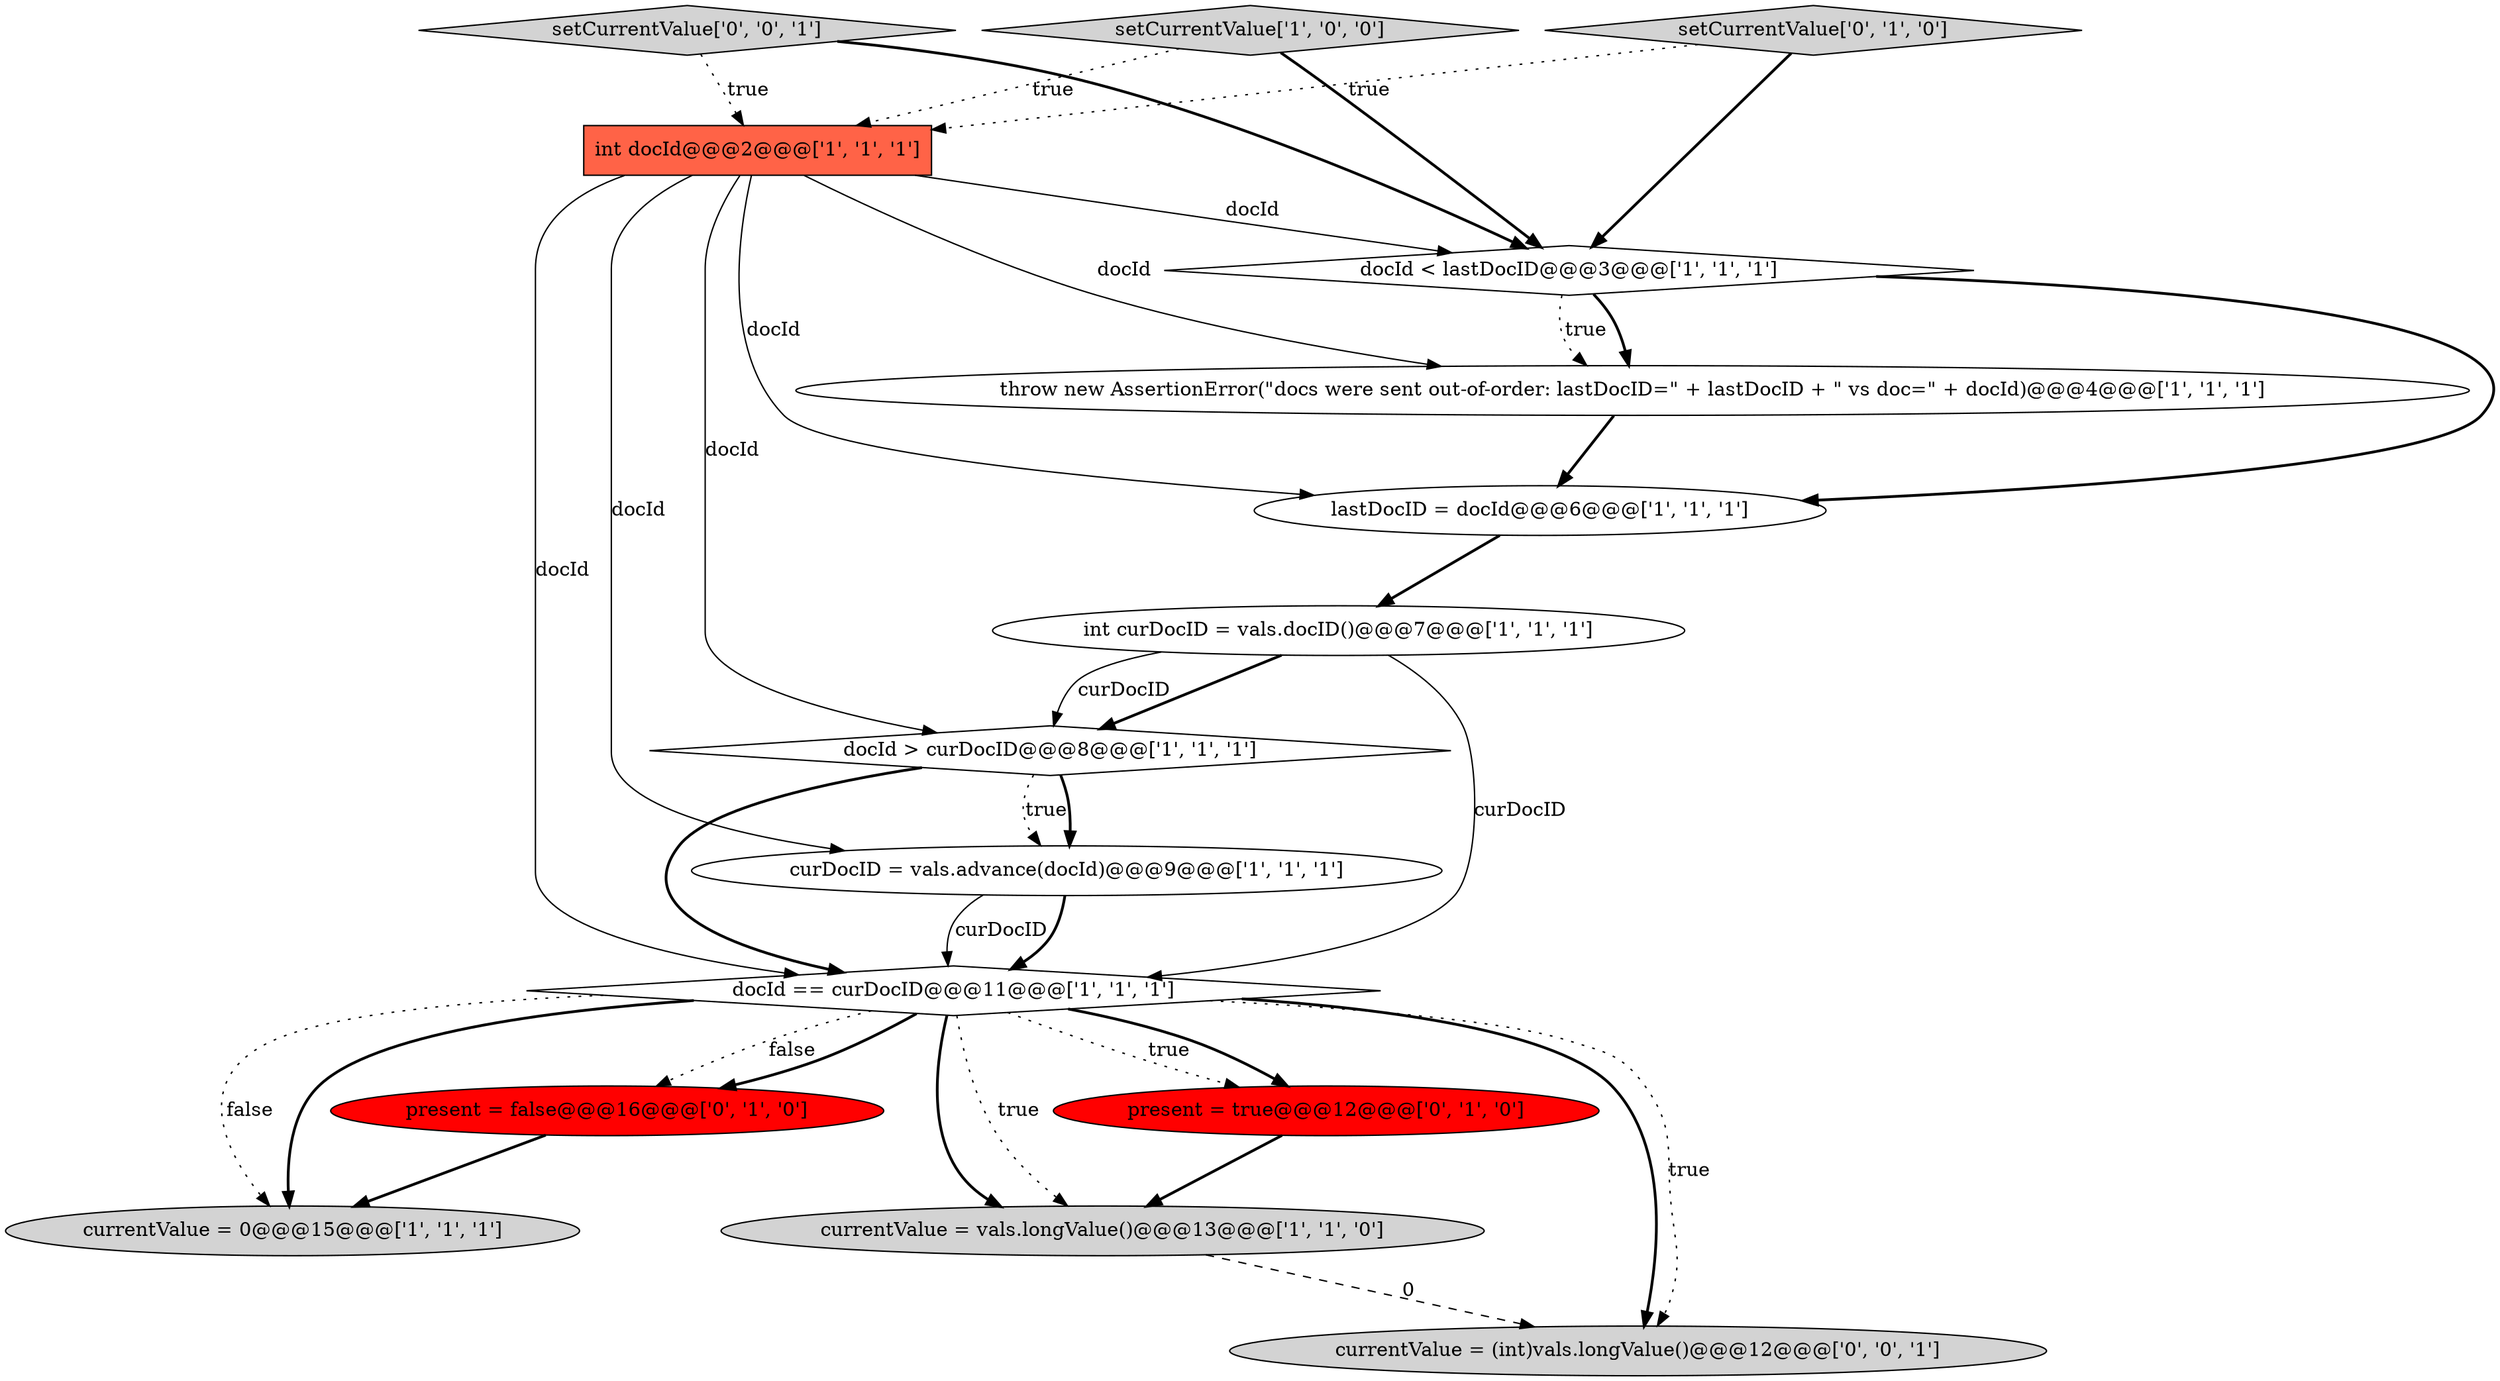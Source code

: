 digraph {
10 [style = filled, label = "docId > curDocID@@@8@@@['1', '1', '1']", fillcolor = white, shape = diamond image = "AAA0AAABBB1BBB"];
15 [style = filled, label = "setCurrentValue['0', '0', '1']", fillcolor = lightgray, shape = diamond image = "AAA0AAABBB3BBB"];
9 [style = filled, label = "curDocID = vals.advance(docId)@@@9@@@['1', '1', '1']", fillcolor = white, shape = ellipse image = "AAA0AAABBB1BBB"];
12 [style = filled, label = "setCurrentValue['0', '1', '0']", fillcolor = lightgray, shape = diamond image = "AAA0AAABBB2BBB"];
11 [style = filled, label = "present = false@@@16@@@['0', '1', '0']", fillcolor = red, shape = ellipse image = "AAA1AAABBB2BBB"];
5 [style = filled, label = "setCurrentValue['1', '0', '0']", fillcolor = lightgray, shape = diamond image = "AAA0AAABBB1BBB"];
0 [style = filled, label = "docId < lastDocID@@@3@@@['1', '1', '1']", fillcolor = white, shape = diamond image = "AAA0AAABBB1BBB"];
1 [style = filled, label = "throw new AssertionError(\"docs were sent out-of-order: lastDocID=\" + lastDocID + \" vs doc=\" + docId)@@@4@@@['1', '1', '1']", fillcolor = white, shape = ellipse image = "AAA0AAABBB1BBB"];
8 [style = filled, label = "lastDocID = docId@@@6@@@['1', '1', '1']", fillcolor = white, shape = ellipse image = "AAA0AAABBB1BBB"];
4 [style = filled, label = "int docId@@@2@@@['1', '1', '1']", fillcolor = tomato, shape = box image = "AAA0AAABBB1BBB"];
3 [style = filled, label = "int curDocID = vals.docID()@@@7@@@['1', '1', '1']", fillcolor = white, shape = ellipse image = "AAA0AAABBB1BBB"];
2 [style = filled, label = "currentValue = vals.longValue()@@@13@@@['1', '1', '0']", fillcolor = lightgray, shape = ellipse image = "AAA0AAABBB1BBB"];
6 [style = filled, label = "docId == curDocID@@@11@@@['1', '1', '1']", fillcolor = white, shape = diamond image = "AAA0AAABBB1BBB"];
7 [style = filled, label = "currentValue = 0@@@15@@@['1', '1', '1']", fillcolor = lightgray, shape = ellipse image = "AAA0AAABBB1BBB"];
13 [style = filled, label = "present = true@@@12@@@['0', '1', '0']", fillcolor = red, shape = ellipse image = "AAA1AAABBB2BBB"];
14 [style = filled, label = "currentValue = (int)vals.longValue()@@@12@@@['0', '0', '1']", fillcolor = lightgray, shape = ellipse image = "AAA0AAABBB3BBB"];
6->11 [style = dotted, label="false"];
1->8 [style = bold, label=""];
9->6 [style = solid, label="curDocID"];
6->13 [style = dotted, label="true"];
8->3 [style = bold, label=""];
6->7 [style = dotted, label="false"];
4->1 [style = solid, label="docId"];
10->9 [style = dotted, label="true"];
3->6 [style = solid, label="curDocID"];
12->0 [style = bold, label=""];
10->6 [style = bold, label=""];
15->4 [style = dotted, label="true"];
5->4 [style = dotted, label="true"];
9->6 [style = bold, label=""];
6->2 [style = bold, label=""];
6->14 [style = bold, label=""];
3->10 [style = bold, label=""];
6->14 [style = dotted, label="true"];
6->2 [style = dotted, label="true"];
4->9 [style = solid, label="docId"];
4->0 [style = solid, label="docId"];
2->14 [style = dashed, label="0"];
5->0 [style = bold, label=""];
0->1 [style = bold, label=""];
6->13 [style = bold, label=""];
6->11 [style = bold, label=""];
15->0 [style = bold, label=""];
0->8 [style = bold, label=""];
4->8 [style = solid, label="docId"];
3->10 [style = solid, label="curDocID"];
12->4 [style = dotted, label="true"];
10->9 [style = bold, label=""];
4->10 [style = solid, label="docId"];
6->7 [style = bold, label=""];
4->6 [style = solid, label="docId"];
11->7 [style = bold, label=""];
0->1 [style = dotted, label="true"];
13->2 [style = bold, label=""];
}
